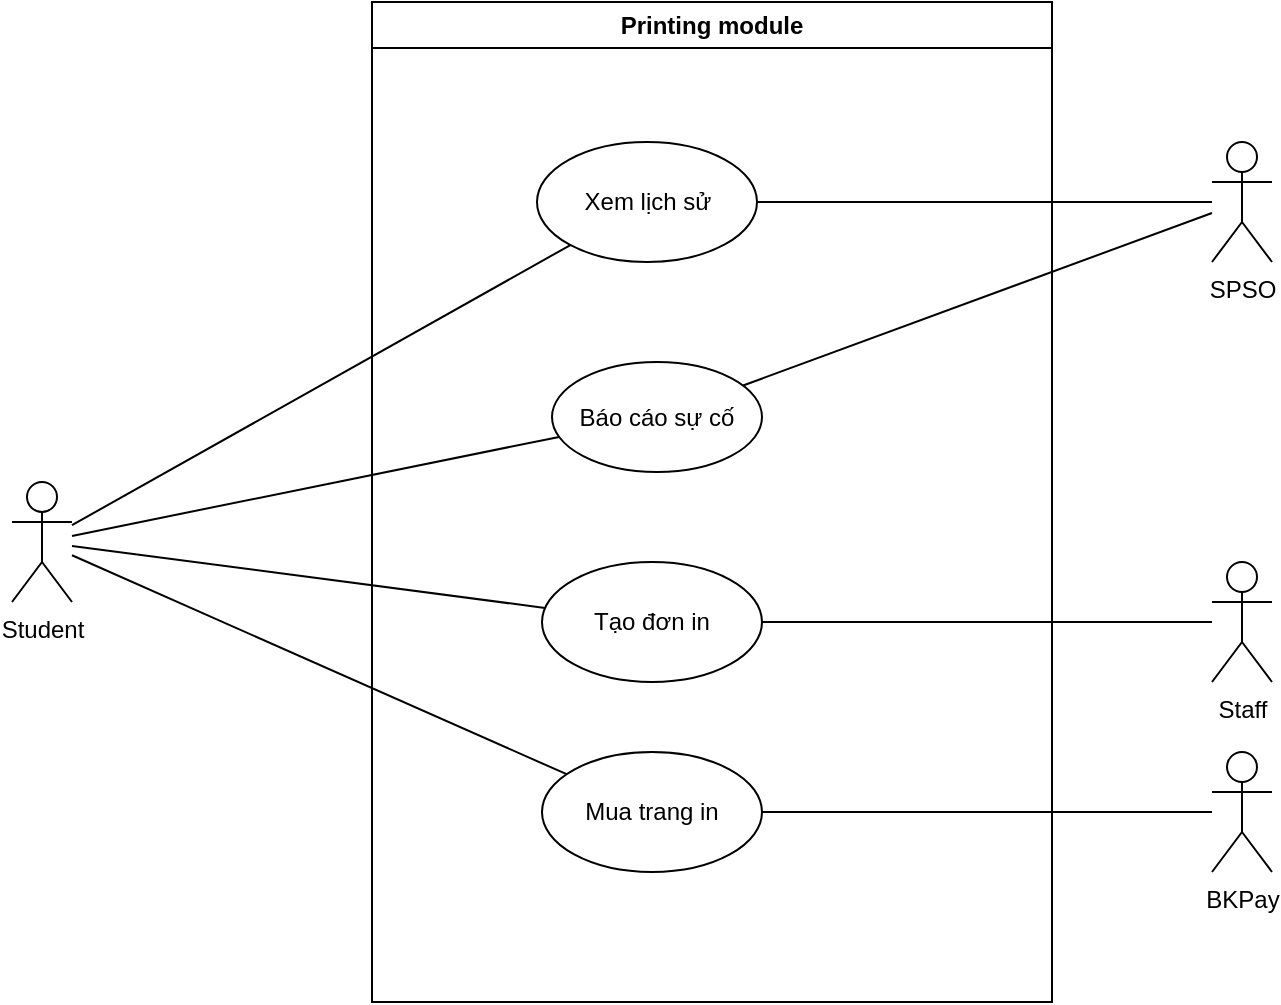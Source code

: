 <mxfile version="24.8.3">
  <diagram name="Page-1" id="g4ZatEIKbwrJRl1NzE87">
    <mxGraphModel dx="1174" dy="602" grid="1" gridSize="10" guides="1" tooltips="1" connect="1" arrows="1" fold="1" page="1" pageScale="1" pageWidth="827" pageHeight="1169" math="0" shadow="0">
      <root>
        <mxCell id="0" />
        <mxCell id="1" parent="0" />
        <mxCell id="HvDZoCOBo5xw8-uhOks7-1" value="Student" style="shape=umlActor;verticalLabelPosition=bottom;verticalAlign=top;html=1;outlineConnect=0;" parent="1" vertex="1">
          <mxGeometry x="70" y="450" width="30" height="60" as="geometry" />
        </mxCell>
        <mxCell id="HvDZoCOBo5xw8-uhOks7-3" value="Printing module" style="swimlane;whiteSpace=wrap;html=1;" parent="1" vertex="1">
          <mxGeometry x="250" y="210" width="340" height="500" as="geometry">
            <mxRectangle x="250" y="210" width="120" height="30" as="alternateBounds" />
          </mxGeometry>
        </mxCell>
        <mxCell id="HvDZoCOBo5xw8-uhOks7-4" value="Tạo đơn in" style="ellipse;whiteSpace=wrap;html=1;" parent="HvDZoCOBo5xw8-uhOks7-3" vertex="1">
          <mxGeometry x="85" y="280" width="110" height="60" as="geometry" />
        </mxCell>
        <mxCell id="HvDZoCOBo5xw8-uhOks7-5" value="Mua trang in" style="ellipse;whiteSpace=wrap;html=1;" parent="HvDZoCOBo5xw8-uhOks7-3" vertex="1">
          <mxGeometry x="85" y="375" width="110" height="60" as="geometry" />
        </mxCell>
        <mxCell id="HvDZoCOBo5xw8-uhOks7-6" value="Xem lịch sử" style="ellipse;whiteSpace=wrap;html=1;" parent="HvDZoCOBo5xw8-uhOks7-3" vertex="1">
          <mxGeometry x="82.5" y="70" width="110" height="60" as="geometry" />
        </mxCell>
        <mxCell id="HvDZoCOBo5xw8-uhOks7-7" value="Báo cáo sự cố" style="ellipse;whiteSpace=wrap;html=1;" parent="HvDZoCOBo5xw8-uhOks7-3" vertex="1">
          <mxGeometry x="90" y="180" width="105" height="55" as="geometry" />
        </mxCell>
        <mxCell id="HvDZoCOBo5xw8-uhOks7-9" value="SPSO" style="shape=umlActor;verticalLabelPosition=bottom;verticalAlign=top;html=1;outlineConnect=0;" parent="1" vertex="1">
          <mxGeometry x="670" y="280" width="30" height="60" as="geometry" />
        </mxCell>
        <mxCell id="HvDZoCOBo5xw8-uhOks7-13" value="Staff" style="shape=umlActor;verticalLabelPosition=bottom;verticalAlign=top;html=1;outlineConnect=0;" parent="1" vertex="1">
          <mxGeometry x="670" y="490" width="30" height="60" as="geometry" />
        </mxCell>
        <mxCell id="HvDZoCOBo5xw8-uhOks7-14" value="" style="endArrow=none;html=1;rounded=0;" parent="1" source="HvDZoCOBo5xw8-uhOks7-1" target="HvDZoCOBo5xw8-uhOks7-6" edge="1">
          <mxGeometry width="50" height="50" relative="1" as="geometry">
            <mxPoint x="440" y="530" as="sourcePoint" />
            <mxPoint x="490" y="480" as="targetPoint" />
          </mxGeometry>
        </mxCell>
        <mxCell id="HvDZoCOBo5xw8-uhOks7-15" value="" style="endArrow=none;html=1;rounded=0;" parent="1" source="HvDZoCOBo5xw8-uhOks7-1" target="HvDZoCOBo5xw8-uhOks7-4" edge="1">
          <mxGeometry width="50" height="50" relative="1" as="geometry">
            <mxPoint x="190" y="488" as="sourcePoint" />
            <mxPoint x="367" y="345" as="targetPoint" />
          </mxGeometry>
        </mxCell>
        <mxCell id="HvDZoCOBo5xw8-uhOks7-16" value="" style="endArrow=none;html=1;rounded=0;" parent="1" source="HvDZoCOBo5xw8-uhOks7-1" target="HvDZoCOBo5xw8-uhOks7-5" edge="1">
          <mxGeometry width="50" height="50" relative="1" as="geometry">
            <mxPoint x="200" y="498" as="sourcePoint" />
            <mxPoint x="377" y="355" as="targetPoint" />
          </mxGeometry>
        </mxCell>
        <mxCell id="HvDZoCOBo5xw8-uhOks7-17" value="" style="endArrow=none;html=1;rounded=0;" parent="1" source="HvDZoCOBo5xw8-uhOks7-1" target="HvDZoCOBo5xw8-uhOks7-7" edge="1">
          <mxGeometry width="50" height="50" relative="1" as="geometry">
            <mxPoint x="210" y="508" as="sourcePoint" />
            <mxPoint x="387" y="365" as="targetPoint" />
          </mxGeometry>
        </mxCell>
        <mxCell id="HvDZoCOBo5xw8-uhOks7-18" value="" style="endArrow=none;html=1;rounded=0;" parent="1" source="HvDZoCOBo5xw8-uhOks7-6" target="HvDZoCOBo5xw8-uhOks7-9" edge="1">
          <mxGeometry width="50" height="50" relative="1" as="geometry">
            <mxPoint x="220" y="518" as="sourcePoint" />
            <mxPoint x="397" y="375" as="targetPoint" />
          </mxGeometry>
        </mxCell>
        <mxCell id="HvDZoCOBo5xw8-uhOks7-19" value="" style="endArrow=none;html=1;rounded=0;" parent="1" source="HvDZoCOBo5xw8-uhOks7-7" target="HvDZoCOBo5xw8-uhOks7-9" edge="1">
          <mxGeometry width="50" height="50" relative="1" as="geometry">
            <mxPoint x="230" y="528" as="sourcePoint" />
            <mxPoint x="407" y="385" as="targetPoint" />
          </mxGeometry>
        </mxCell>
        <mxCell id="HvDZoCOBo5xw8-uhOks7-20" value="" style="endArrow=none;html=1;rounded=0;" parent="1" source="HvDZoCOBo5xw8-uhOks7-4" target="HvDZoCOBo5xw8-uhOks7-13" edge="1">
          <mxGeometry width="50" height="50" relative="1" as="geometry">
            <mxPoint x="240" y="538" as="sourcePoint" />
            <mxPoint x="417" y="395" as="targetPoint" />
          </mxGeometry>
        </mxCell>
        <mxCell id="HvDZoCOBo5xw8-uhOks7-23" value="BKPay" style="shape=umlActor;verticalLabelPosition=bottom;verticalAlign=top;html=1;outlineConnect=0;" parent="1" vertex="1">
          <mxGeometry x="670" y="585" width="30" height="60" as="geometry" />
        </mxCell>
        <mxCell id="HvDZoCOBo5xw8-uhOks7-24" value="" style="endArrow=none;html=1;rounded=0;" parent="1" source="HvDZoCOBo5xw8-uhOks7-5" target="HvDZoCOBo5xw8-uhOks7-23" edge="1">
          <mxGeometry width="50" height="50" relative="1" as="geometry">
            <mxPoint x="449" y="543" as="sourcePoint" />
            <mxPoint x="640" y="596" as="targetPoint" />
          </mxGeometry>
        </mxCell>
      </root>
    </mxGraphModel>
  </diagram>
</mxfile>
